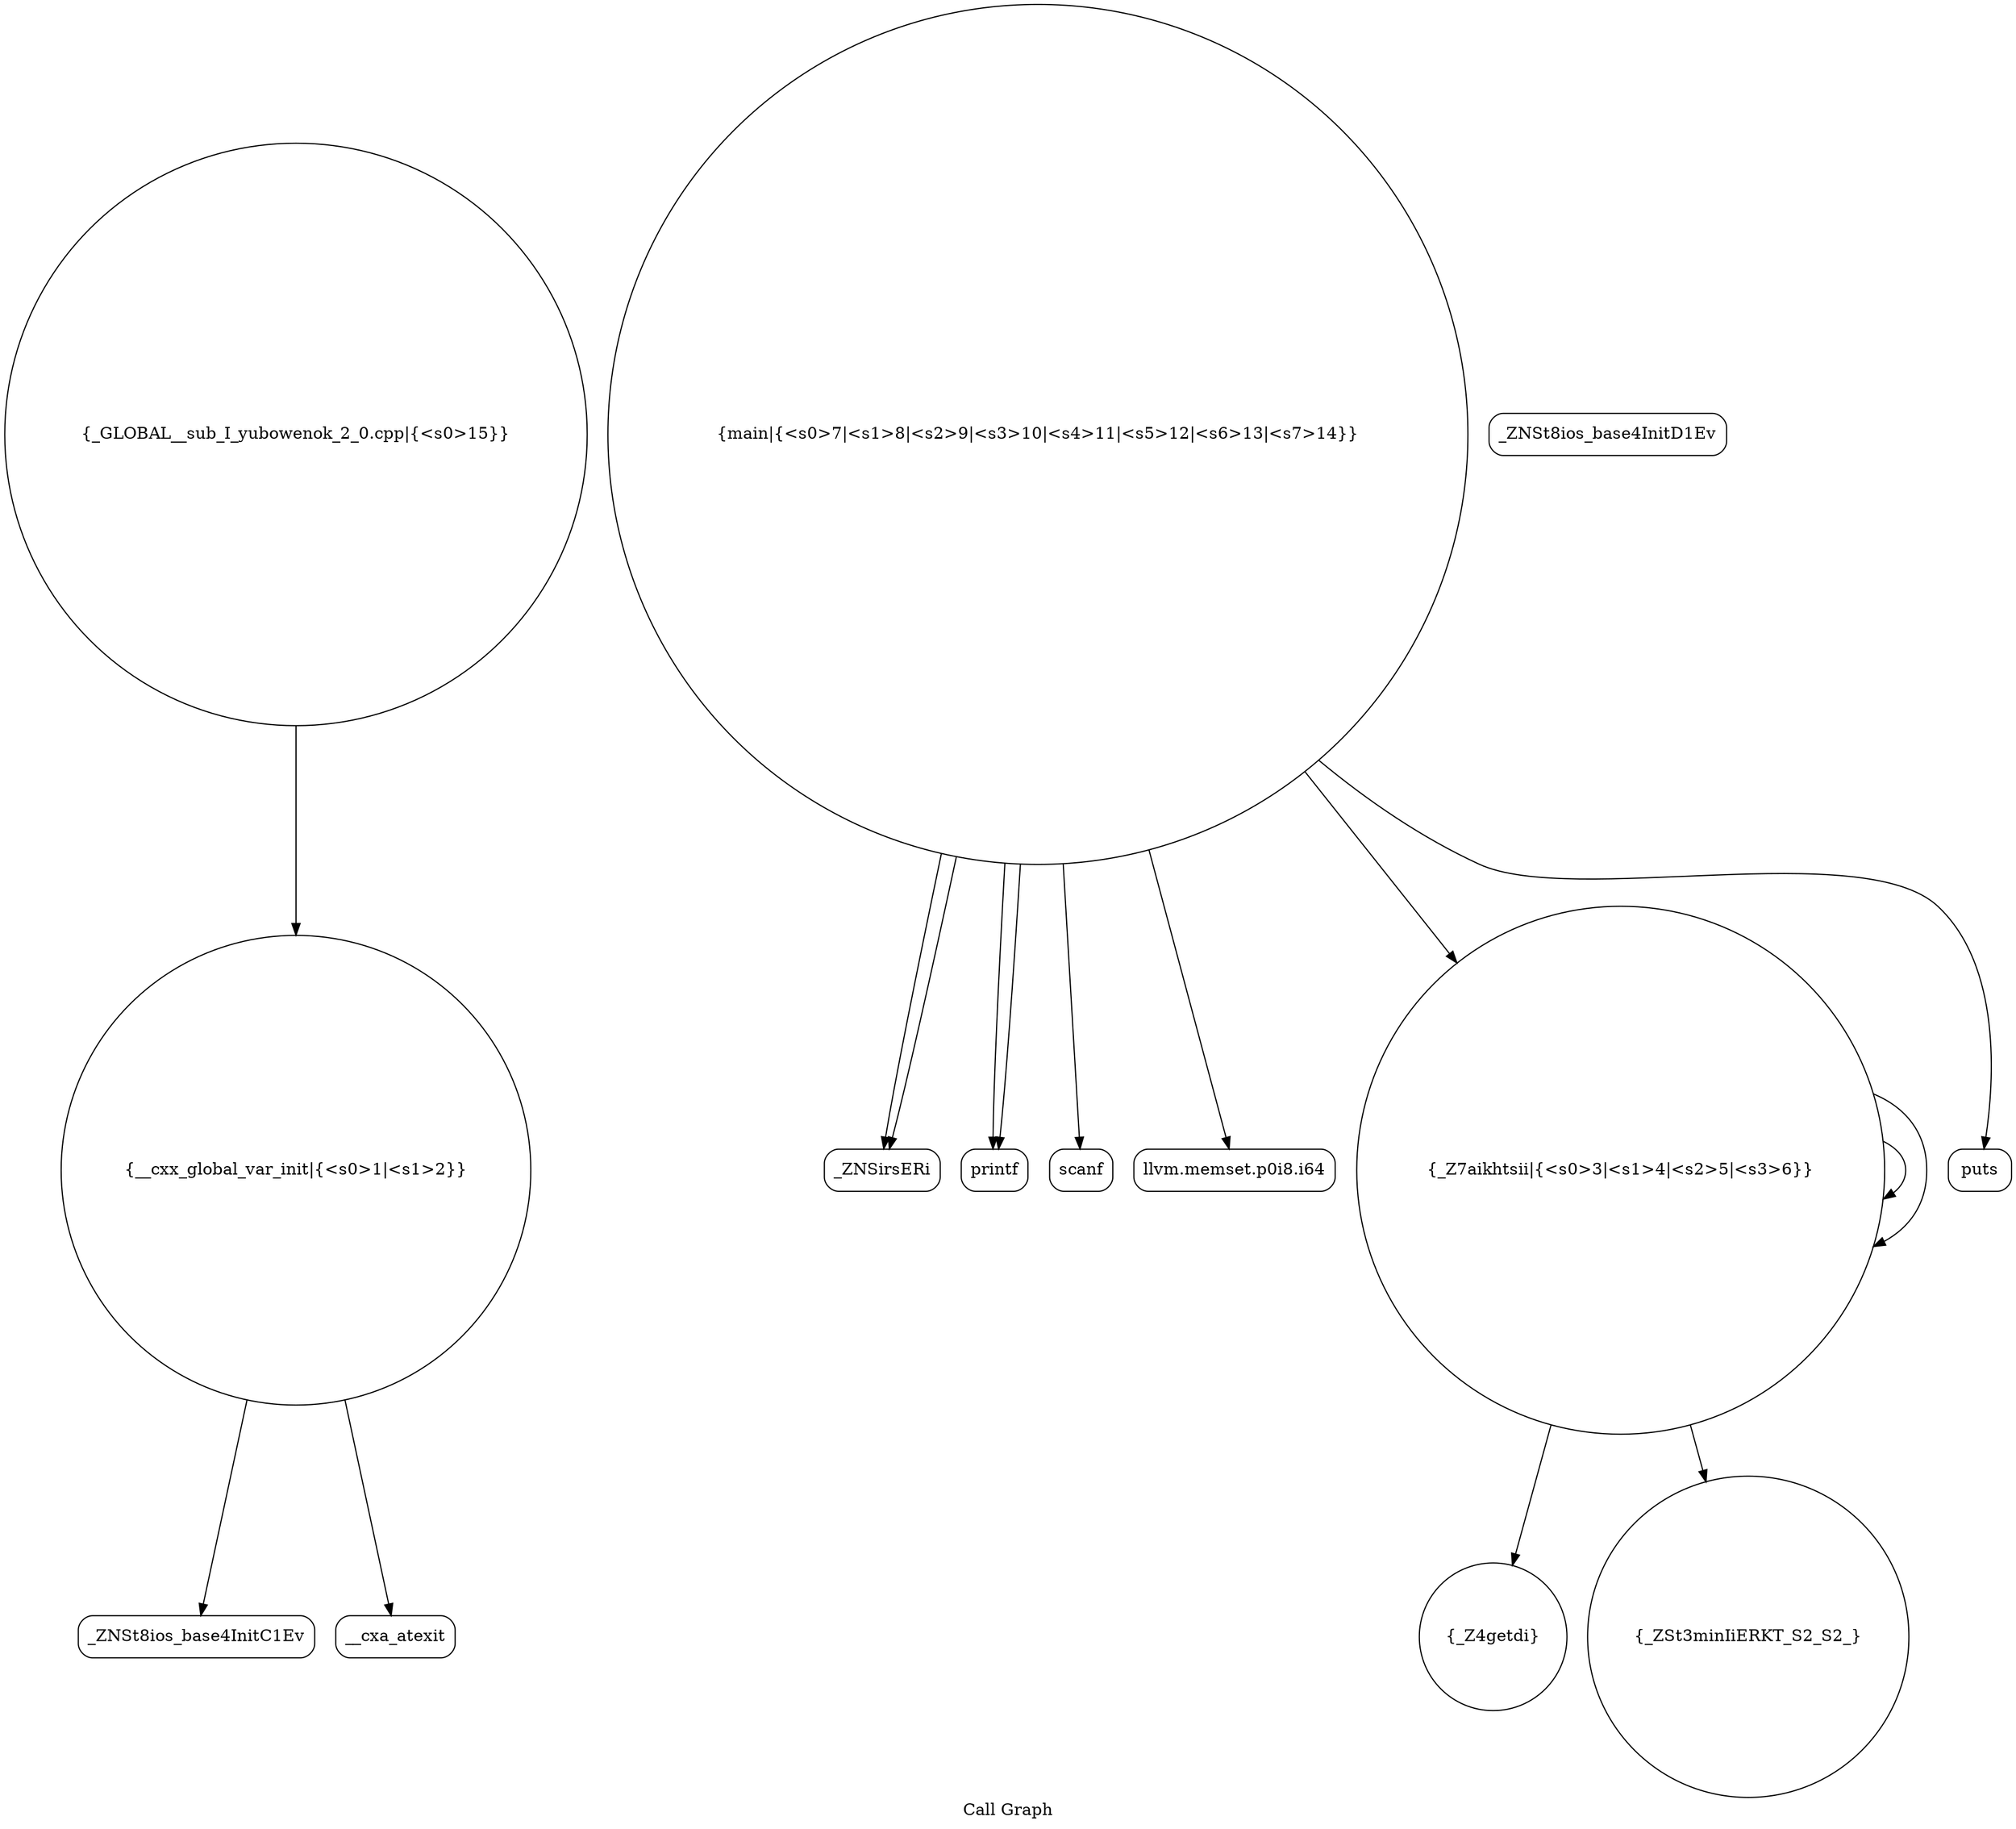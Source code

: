 digraph "Call Graph" {
	label="Call Graph";

	Node0x563daf3080f0 [shape=record,shape=circle,label="{__cxx_global_var_init|{<s0>1|<s1>2}}"];
	Node0x563daf3080f0:s0 -> Node0x563daf308580[color=black];
	Node0x563daf3080f0:s1 -> Node0x563daf308680[color=black];
	Node0x563daf308880 [shape=record,shape=circle,label="{main|{<s0>7|<s1>8|<s2>9|<s3>10|<s4>11|<s5>12|<s6>13|<s7>14}}"];
	Node0x563daf308880:s0 -> Node0x563daf308900[color=black];
	Node0x563daf308880:s1 -> Node0x563daf308980[color=black];
	Node0x563daf308880:s2 -> Node0x563daf308a00[color=black];
	Node0x563daf308880:s3 -> Node0x563daf308900[color=black];
	Node0x563daf308880:s4 -> Node0x563daf308a80[color=black];
	Node0x563daf308880:s5 -> Node0x563daf308780[color=black];
	Node0x563daf308880:s6 -> Node0x563daf308b00[color=black];
	Node0x563daf308880:s7 -> Node0x563daf308980[color=black];
	Node0x563daf308600 [shape=record,shape=Mrecord,label="{_ZNSt8ios_base4InitD1Ev}"];
	Node0x563daf308980 [shape=record,shape=Mrecord,label="{printf}"];
	Node0x563daf308700 [shape=record,shape=circle,label="{_Z4getdi}"];
	Node0x563daf308a80 [shape=record,shape=Mrecord,label="{llvm.memset.p0i8.i64}"];
	Node0x563daf308800 [shape=record,shape=circle,label="{_ZSt3minIiERKT_S2_S2_}"];
	Node0x563daf308b80 [shape=record,shape=circle,label="{_GLOBAL__sub_I_yubowenok_2_0.cpp|{<s0>15}}"];
	Node0x563daf308b80:s0 -> Node0x563daf3080f0[color=black];
	Node0x563daf308580 [shape=record,shape=Mrecord,label="{_ZNSt8ios_base4InitC1Ev}"];
	Node0x563daf308900 [shape=record,shape=Mrecord,label="{_ZNSirsERi}"];
	Node0x563daf308680 [shape=record,shape=Mrecord,label="{__cxa_atexit}"];
	Node0x563daf308a00 [shape=record,shape=Mrecord,label="{scanf}"];
	Node0x563daf308780 [shape=record,shape=circle,label="{_Z7aikhtsii|{<s0>3|<s1>4|<s2>5|<s3>6}}"];
	Node0x563daf308780:s0 -> Node0x563daf308700[color=black];
	Node0x563daf308780:s1 -> Node0x563daf308780[color=black];
	Node0x563daf308780:s2 -> Node0x563daf308780[color=black];
	Node0x563daf308780:s3 -> Node0x563daf308800[color=black];
	Node0x563daf308b00 [shape=record,shape=Mrecord,label="{puts}"];
}
